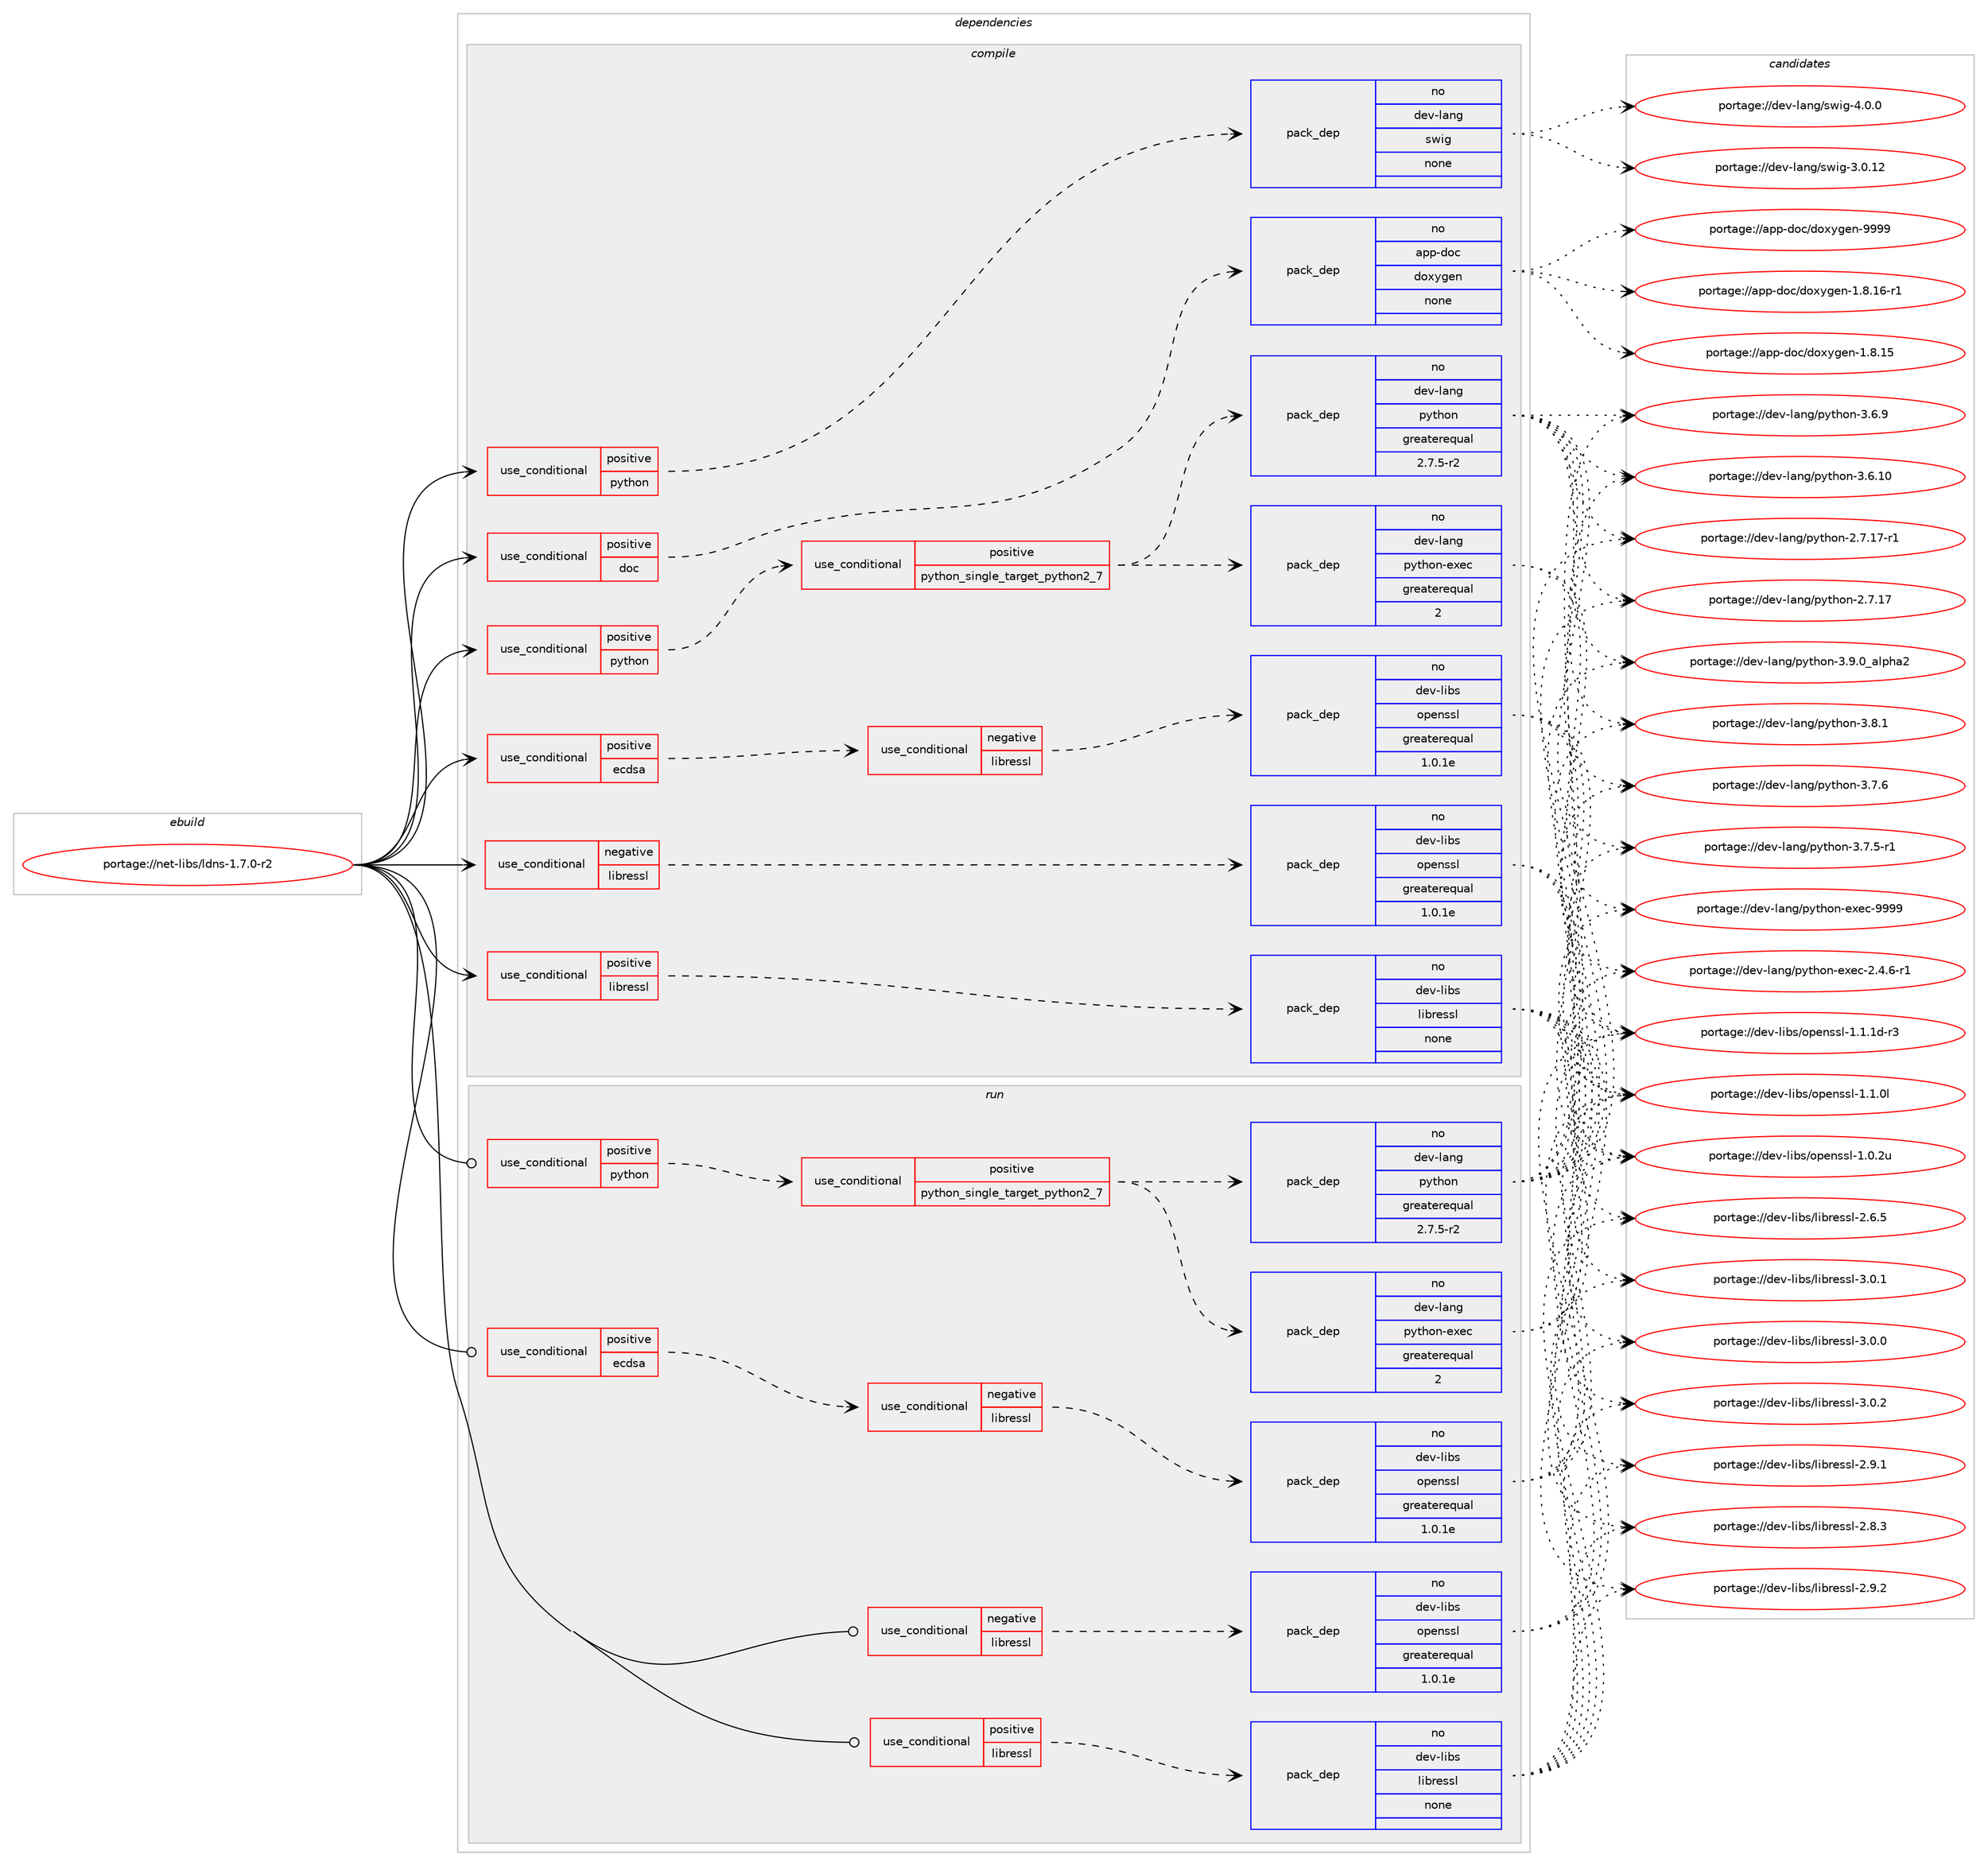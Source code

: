 digraph prolog {

# *************
# Graph options
# *************

newrank=true;
concentrate=true;
compound=true;
graph [rankdir=LR,fontname=Helvetica,fontsize=10,ranksep=1.5];#, ranksep=2.5, nodesep=0.2];
edge  [arrowhead=vee];
node  [fontname=Helvetica,fontsize=10];

# **********
# The ebuild
# **********

subgraph cluster_leftcol {
color=gray;
rank=same;
label=<<i>ebuild</i>>;
id [label="portage://net-libs/ldns-1.7.0-r2", color=red, width=4, href="../net-libs/ldns-1.7.0-r2.svg"];
}

# ****************
# The dependencies
# ****************

subgraph cluster_midcol {
color=gray;
label=<<i>dependencies</i>>;
subgraph cluster_compile {
fillcolor="#eeeeee";
style=filled;
label=<<i>compile</i>>;
subgraph cond29668 {
dependency137765 [label=<<TABLE BORDER="0" CELLBORDER="1" CELLSPACING="0" CELLPADDING="4"><TR><TD ROWSPAN="3" CELLPADDING="10">use_conditional</TD></TR><TR><TD>negative</TD></TR><TR><TD>libressl</TD></TR></TABLE>>, shape=none, color=red];
subgraph pack105809 {
dependency137766 [label=<<TABLE BORDER="0" CELLBORDER="1" CELLSPACING="0" CELLPADDING="4" WIDTH="220"><TR><TD ROWSPAN="6" CELLPADDING="30">pack_dep</TD></TR><TR><TD WIDTH="110">no</TD></TR><TR><TD>dev-libs</TD></TR><TR><TD>openssl</TD></TR><TR><TD>greaterequal</TD></TR><TR><TD>1.0.1e</TD></TR></TABLE>>, shape=none, color=blue];
}
dependency137765:e -> dependency137766:w [weight=20,style="dashed",arrowhead="vee"];
}
id:e -> dependency137765:w [weight=20,style="solid",arrowhead="vee"];
subgraph cond29669 {
dependency137767 [label=<<TABLE BORDER="0" CELLBORDER="1" CELLSPACING="0" CELLPADDING="4"><TR><TD ROWSPAN="3" CELLPADDING="10">use_conditional</TD></TR><TR><TD>positive</TD></TR><TR><TD>doc</TD></TR></TABLE>>, shape=none, color=red];
subgraph pack105810 {
dependency137768 [label=<<TABLE BORDER="0" CELLBORDER="1" CELLSPACING="0" CELLPADDING="4" WIDTH="220"><TR><TD ROWSPAN="6" CELLPADDING="30">pack_dep</TD></TR><TR><TD WIDTH="110">no</TD></TR><TR><TD>app-doc</TD></TR><TR><TD>doxygen</TD></TR><TR><TD>none</TD></TR><TR><TD></TD></TR></TABLE>>, shape=none, color=blue];
}
dependency137767:e -> dependency137768:w [weight=20,style="dashed",arrowhead="vee"];
}
id:e -> dependency137767:w [weight=20,style="solid",arrowhead="vee"];
subgraph cond29670 {
dependency137769 [label=<<TABLE BORDER="0" CELLBORDER="1" CELLSPACING="0" CELLPADDING="4"><TR><TD ROWSPAN="3" CELLPADDING="10">use_conditional</TD></TR><TR><TD>positive</TD></TR><TR><TD>ecdsa</TD></TR></TABLE>>, shape=none, color=red];
subgraph cond29671 {
dependency137770 [label=<<TABLE BORDER="0" CELLBORDER="1" CELLSPACING="0" CELLPADDING="4"><TR><TD ROWSPAN="3" CELLPADDING="10">use_conditional</TD></TR><TR><TD>negative</TD></TR><TR><TD>libressl</TD></TR></TABLE>>, shape=none, color=red];
subgraph pack105811 {
dependency137771 [label=<<TABLE BORDER="0" CELLBORDER="1" CELLSPACING="0" CELLPADDING="4" WIDTH="220"><TR><TD ROWSPAN="6" CELLPADDING="30">pack_dep</TD></TR><TR><TD WIDTH="110">no</TD></TR><TR><TD>dev-libs</TD></TR><TR><TD>openssl</TD></TR><TR><TD>greaterequal</TD></TR><TR><TD>1.0.1e</TD></TR></TABLE>>, shape=none, color=blue];
}
dependency137770:e -> dependency137771:w [weight=20,style="dashed",arrowhead="vee"];
}
dependency137769:e -> dependency137770:w [weight=20,style="dashed",arrowhead="vee"];
}
id:e -> dependency137769:w [weight=20,style="solid",arrowhead="vee"];
subgraph cond29672 {
dependency137772 [label=<<TABLE BORDER="0" CELLBORDER="1" CELLSPACING="0" CELLPADDING="4"><TR><TD ROWSPAN="3" CELLPADDING="10">use_conditional</TD></TR><TR><TD>positive</TD></TR><TR><TD>libressl</TD></TR></TABLE>>, shape=none, color=red];
subgraph pack105812 {
dependency137773 [label=<<TABLE BORDER="0" CELLBORDER="1" CELLSPACING="0" CELLPADDING="4" WIDTH="220"><TR><TD ROWSPAN="6" CELLPADDING="30">pack_dep</TD></TR><TR><TD WIDTH="110">no</TD></TR><TR><TD>dev-libs</TD></TR><TR><TD>libressl</TD></TR><TR><TD>none</TD></TR><TR><TD></TD></TR></TABLE>>, shape=none, color=blue];
}
dependency137772:e -> dependency137773:w [weight=20,style="dashed",arrowhead="vee"];
}
id:e -> dependency137772:w [weight=20,style="solid",arrowhead="vee"];
subgraph cond29673 {
dependency137774 [label=<<TABLE BORDER="0" CELLBORDER="1" CELLSPACING="0" CELLPADDING="4"><TR><TD ROWSPAN="3" CELLPADDING="10">use_conditional</TD></TR><TR><TD>positive</TD></TR><TR><TD>python</TD></TR></TABLE>>, shape=none, color=red];
subgraph cond29674 {
dependency137775 [label=<<TABLE BORDER="0" CELLBORDER="1" CELLSPACING="0" CELLPADDING="4"><TR><TD ROWSPAN="3" CELLPADDING="10">use_conditional</TD></TR><TR><TD>positive</TD></TR><TR><TD>python_single_target_python2_7</TD></TR></TABLE>>, shape=none, color=red];
subgraph pack105813 {
dependency137776 [label=<<TABLE BORDER="0" CELLBORDER="1" CELLSPACING="0" CELLPADDING="4" WIDTH="220"><TR><TD ROWSPAN="6" CELLPADDING="30">pack_dep</TD></TR><TR><TD WIDTH="110">no</TD></TR><TR><TD>dev-lang</TD></TR><TR><TD>python</TD></TR><TR><TD>greaterequal</TD></TR><TR><TD>2.7.5-r2</TD></TR></TABLE>>, shape=none, color=blue];
}
dependency137775:e -> dependency137776:w [weight=20,style="dashed",arrowhead="vee"];
subgraph pack105814 {
dependency137777 [label=<<TABLE BORDER="0" CELLBORDER="1" CELLSPACING="0" CELLPADDING="4" WIDTH="220"><TR><TD ROWSPAN="6" CELLPADDING="30">pack_dep</TD></TR><TR><TD WIDTH="110">no</TD></TR><TR><TD>dev-lang</TD></TR><TR><TD>python-exec</TD></TR><TR><TD>greaterequal</TD></TR><TR><TD>2</TD></TR></TABLE>>, shape=none, color=blue];
}
dependency137775:e -> dependency137777:w [weight=20,style="dashed",arrowhead="vee"];
}
dependency137774:e -> dependency137775:w [weight=20,style="dashed",arrowhead="vee"];
}
id:e -> dependency137774:w [weight=20,style="solid",arrowhead="vee"];
subgraph cond29675 {
dependency137778 [label=<<TABLE BORDER="0" CELLBORDER="1" CELLSPACING="0" CELLPADDING="4"><TR><TD ROWSPAN="3" CELLPADDING="10">use_conditional</TD></TR><TR><TD>positive</TD></TR><TR><TD>python</TD></TR></TABLE>>, shape=none, color=red];
subgraph pack105815 {
dependency137779 [label=<<TABLE BORDER="0" CELLBORDER="1" CELLSPACING="0" CELLPADDING="4" WIDTH="220"><TR><TD ROWSPAN="6" CELLPADDING="30">pack_dep</TD></TR><TR><TD WIDTH="110">no</TD></TR><TR><TD>dev-lang</TD></TR><TR><TD>swig</TD></TR><TR><TD>none</TD></TR><TR><TD></TD></TR></TABLE>>, shape=none, color=blue];
}
dependency137778:e -> dependency137779:w [weight=20,style="dashed",arrowhead="vee"];
}
id:e -> dependency137778:w [weight=20,style="solid",arrowhead="vee"];
}
subgraph cluster_compileandrun {
fillcolor="#eeeeee";
style=filled;
label=<<i>compile and run</i>>;
}
subgraph cluster_run {
fillcolor="#eeeeee";
style=filled;
label=<<i>run</i>>;
subgraph cond29676 {
dependency137780 [label=<<TABLE BORDER="0" CELLBORDER="1" CELLSPACING="0" CELLPADDING="4"><TR><TD ROWSPAN="3" CELLPADDING="10">use_conditional</TD></TR><TR><TD>negative</TD></TR><TR><TD>libressl</TD></TR></TABLE>>, shape=none, color=red];
subgraph pack105816 {
dependency137781 [label=<<TABLE BORDER="0" CELLBORDER="1" CELLSPACING="0" CELLPADDING="4" WIDTH="220"><TR><TD ROWSPAN="6" CELLPADDING="30">pack_dep</TD></TR><TR><TD WIDTH="110">no</TD></TR><TR><TD>dev-libs</TD></TR><TR><TD>openssl</TD></TR><TR><TD>greaterequal</TD></TR><TR><TD>1.0.1e</TD></TR></TABLE>>, shape=none, color=blue];
}
dependency137780:e -> dependency137781:w [weight=20,style="dashed",arrowhead="vee"];
}
id:e -> dependency137780:w [weight=20,style="solid",arrowhead="odot"];
subgraph cond29677 {
dependency137782 [label=<<TABLE BORDER="0" CELLBORDER="1" CELLSPACING="0" CELLPADDING="4"><TR><TD ROWSPAN="3" CELLPADDING="10">use_conditional</TD></TR><TR><TD>positive</TD></TR><TR><TD>ecdsa</TD></TR></TABLE>>, shape=none, color=red];
subgraph cond29678 {
dependency137783 [label=<<TABLE BORDER="0" CELLBORDER="1" CELLSPACING="0" CELLPADDING="4"><TR><TD ROWSPAN="3" CELLPADDING="10">use_conditional</TD></TR><TR><TD>negative</TD></TR><TR><TD>libressl</TD></TR></TABLE>>, shape=none, color=red];
subgraph pack105817 {
dependency137784 [label=<<TABLE BORDER="0" CELLBORDER="1" CELLSPACING="0" CELLPADDING="4" WIDTH="220"><TR><TD ROWSPAN="6" CELLPADDING="30">pack_dep</TD></TR><TR><TD WIDTH="110">no</TD></TR><TR><TD>dev-libs</TD></TR><TR><TD>openssl</TD></TR><TR><TD>greaterequal</TD></TR><TR><TD>1.0.1e</TD></TR></TABLE>>, shape=none, color=blue];
}
dependency137783:e -> dependency137784:w [weight=20,style="dashed",arrowhead="vee"];
}
dependency137782:e -> dependency137783:w [weight=20,style="dashed",arrowhead="vee"];
}
id:e -> dependency137782:w [weight=20,style="solid",arrowhead="odot"];
subgraph cond29679 {
dependency137785 [label=<<TABLE BORDER="0" CELLBORDER="1" CELLSPACING="0" CELLPADDING="4"><TR><TD ROWSPAN="3" CELLPADDING="10">use_conditional</TD></TR><TR><TD>positive</TD></TR><TR><TD>libressl</TD></TR></TABLE>>, shape=none, color=red];
subgraph pack105818 {
dependency137786 [label=<<TABLE BORDER="0" CELLBORDER="1" CELLSPACING="0" CELLPADDING="4" WIDTH="220"><TR><TD ROWSPAN="6" CELLPADDING="30">pack_dep</TD></TR><TR><TD WIDTH="110">no</TD></TR><TR><TD>dev-libs</TD></TR><TR><TD>libressl</TD></TR><TR><TD>none</TD></TR><TR><TD></TD></TR></TABLE>>, shape=none, color=blue];
}
dependency137785:e -> dependency137786:w [weight=20,style="dashed",arrowhead="vee"];
}
id:e -> dependency137785:w [weight=20,style="solid",arrowhead="odot"];
subgraph cond29680 {
dependency137787 [label=<<TABLE BORDER="0" CELLBORDER="1" CELLSPACING="0" CELLPADDING="4"><TR><TD ROWSPAN="3" CELLPADDING="10">use_conditional</TD></TR><TR><TD>positive</TD></TR><TR><TD>python</TD></TR></TABLE>>, shape=none, color=red];
subgraph cond29681 {
dependency137788 [label=<<TABLE BORDER="0" CELLBORDER="1" CELLSPACING="0" CELLPADDING="4"><TR><TD ROWSPAN="3" CELLPADDING="10">use_conditional</TD></TR><TR><TD>positive</TD></TR><TR><TD>python_single_target_python2_7</TD></TR></TABLE>>, shape=none, color=red];
subgraph pack105819 {
dependency137789 [label=<<TABLE BORDER="0" CELLBORDER="1" CELLSPACING="0" CELLPADDING="4" WIDTH="220"><TR><TD ROWSPAN="6" CELLPADDING="30">pack_dep</TD></TR><TR><TD WIDTH="110">no</TD></TR><TR><TD>dev-lang</TD></TR><TR><TD>python</TD></TR><TR><TD>greaterequal</TD></TR><TR><TD>2.7.5-r2</TD></TR></TABLE>>, shape=none, color=blue];
}
dependency137788:e -> dependency137789:w [weight=20,style="dashed",arrowhead="vee"];
subgraph pack105820 {
dependency137790 [label=<<TABLE BORDER="0" CELLBORDER="1" CELLSPACING="0" CELLPADDING="4" WIDTH="220"><TR><TD ROWSPAN="6" CELLPADDING="30">pack_dep</TD></TR><TR><TD WIDTH="110">no</TD></TR><TR><TD>dev-lang</TD></TR><TR><TD>python-exec</TD></TR><TR><TD>greaterequal</TD></TR><TR><TD>2</TD></TR></TABLE>>, shape=none, color=blue];
}
dependency137788:e -> dependency137790:w [weight=20,style="dashed",arrowhead="vee"];
}
dependency137787:e -> dependency137788:w [weight=20,style="dashed",arrowhead="vee"];
}
id:e -> dependency137787:w [weight=20,style="solid",arrowhead="odot"];
}
}

# **************
# The candidates
# **************

subgraph cluster_choices {
rank=same;
color=gray;
label=<<i>candidates</i>>;

subgraph choice105809 {
color=black;
nodesep=1;
choice1001011184510810598115471111121011101151151084549464946491004511451 [label="portage://dev-libs/openssl-1.1.1d-r3", color=red, width=4,href="../dev-libs/openssl-1.1.1d-r3.svg"];
choice100101118451081059811547111112101110115115108454946494648108 [label="portage://dev-libs/openssl-1.1.0l", color=red, width=4,href="../dev-libs/openssl-1.1.0l.svg"];
choice100101118451081059811547111112101110115115108454946484650117 [label="portage://dev-libs/openssl-1.0.2u", color=red, width=4,href="../dev-libs/openssl-1.0.2u.svg"];
dependency137766:e -> choice1001011184510810598115471111121011101151151084549464946491004511451:w [style=dotted,weight="100"];
dependency137766:e -> choice100101118451081059811547111112101110115115108454946494648108:w [style=dotted,weight="100"];
dependency137766:e -> choice100101118451081059811547111112101110115115108454946484650117:w [style=dotted,weight="100"];
}
subgraph choice105810 {
color=black;
nodesep=1;
choice971121124510011199471001111201211031011104557575757 [label="portage://app-doc/doxygen-9999", color=red, width=4,href="../app-doc/doxygen-9999.svg"];
choice97112112451001119947100111120121103101110454946564649544511449 [label="portage://app-doc/doxygen-1.8.16-r1", color=red, width=4,href="../app-doc/doxygen-1.8.16-r1.svg"];
choice9711211245100111994710011112012110310111045494656464953 [label="portage://app-doc/doxygen-1.8.15", color=red, width=4,href="../app-doc/doxygen-1.8.15.svg"];
dependency137768:e -> choice971121124510011199471001111201211031011104557575757:w [style=dotted,weight="100"];
dependency137768:e -> choice97112112451001119947100111120121103101110454946564649544511449:w [style=dotted,weight="100"];
dependency137768:e -> choice9711211245100111994710011112012110310111045494656464953:w [style=dotted,weight="100"];
}
subgraph choice105811 {
color=black;
nodesep=1;
choice1001011184510810598115471111121011101151151084549464946491004511451 [label="portage://dev-libs/openssl-1.1.1d-r3", color=red, width=4,href="../dev-libs/openssl-1.1.1d-r3.svg"];
choice100101118451081059811547111112101110115115108454946494648108 [label="portage://dev-libs/openssl-1.1.0l", color=red, width=4,href="../dev-libs/openssl-1.1.0l.svg"];
choice100101118451081059811547111112101110115115108454946484650117 [label="portage://dev-libs/openssl-1.0.2u", color=red, width=4,href="../dev-libs/openssl-1.0.2u.svg"];
dependency137771:e -> choice1001011184510810598115471111121011101151151084549464946491004511451:w [style=dotted,weight="100"];
dependency137771:e -> choice100101118451081059811547111112101110115115108454946494648108:w [style=dotted,weight="100"];
dependency137771:e -> choice100101118451081059811547111112101110115115108454946484650117:w [style=dotted,weight="100"];
}
subgraph choice105812 {
color=black;
nodesep=1;
choice10010111845108105981154710810598114101115115108455146484650 [label="portage://dev-libs/libressl-3.0.2", color=red, width=4,href="../dev-libs/libressl-3.0.2.svg"];
choice10010111845108105981154710810598114101115115108455146484649 [label="portage://dev-libs/libressl-3.0.1", color=red, width=4,href="../dev-libs/libressl-3.0.1.svg"];
choice10010111845108105981154710810598114101115115108455146484648 [label="portage://dev-libs/libressl-3.0.0", color=red, width=4,href="../dev-libs/libressl-3.0.0.svg"];
choice10010111845108105981154710810598114101115115108455046574650 [label="portage://dev-libs/libressl-2.9.2", color=red, width=4,href="../dev-libs/libressl-2.9.2.svg"];
choice10010111845108105981154710810598114101115115108455046574649 [label="portage://dev-libs/libressl-2.9.1", color=red, width=4,href="../dev-libs/libressl-2.9.1.svg"];
choice10010111845108105981154710810598114101115115108455046564651 [label="portage://dev-libs/libressl-2.8.3", color=red, width=4,href="../dev-libs/libressl-2.8.3.svg"];
choice10010111845108105981154710810598114101115115108455046544653 [label="portage://dev-libs/libressl-2.6.5", color=red, width=4,href="../dev-libs/libressl-2.6.5.svg"];
dependency137773:e -> choice10010111845108105981154710810598114101115115108455146484650:w [style=dotted,weight="100"];
dependency137773:e -> choice10010111845108105981154710810598114101115115108455146484649:w [style=dotted,weight="100"];
dependency137773:e -> choice10010111845108105981154710810598114101115115108455146484648:w [style=dotted,weight="100"];
dependency137773:e -> choice10010111845108105981154710810598114101115115108455046574650:w [style=dotted,weight="100"];
dependency137773:e -> choice10010111845108105981154710810598114101115115108455046574649:w [style=dotted,weight="100"];
dependency137773:e -> choice10010111845108105981154710810598114101115115108455046564651:w [style=dotted,weight="100"];
dependency137773:e -> choice10010111845108105981154710810598114101115115108455046544653:w [style=dotted,weight="100"];
}
subgraph choice105813 {
color=black;
nodesep=1;
choice10010111845108971101034711212111610411111045514657464895971081121049750 [label="portage://dev-lang/python-3.9.0_alpha2", color=red, width=4,href="../dev-lang/python-3.9.0_alpha2.svg"];
choice100101118451089711010347112121116104111110455146564649 [label="portage://dev-lang/python-3.8.1", color=red, width=4,href="../dev-lang/python-3.8.1.svg"];
choice100101118451089711010347112121116104111110455146554654 [label="portage://dev-lang/python-3.7.6", color=red, width=4,href="../dev-lang/python-3.7.6.svg"];
choice1001011184510897110103471121211161041111104551465546534511449 [label="portage://dev-lang/python-3.7.5-r1", color=red, width=4,href="../dev-lang/python-3.7.5-r1.svg"];
choice100101118451089711010347112121116104111110455146544657 [label="portage://dev-lang/python-3.6.9", color=red, width=4,href="../dev-lang/python-3.6.9.svg"];
choice10010111845108971101034711212111610411111045514654464948 [label="portage://dev-lang/python-3.6.10", color=red, width=4,href="../dev-lang/python-3.6.10.svg"];
choice100101118451089711010347112121116104111110455046554649554511449 [label="portage://dev-lang/python-2.7.17-r1", color=red, width=4,href="../dev-lang/python-2.7.17-r1.svg"];
choice10010111845108971101034711212111610411111045504655464955 [label="portage://dev-lang/python-2.7.17", color=red, width=4,href="../dev-lang/python-2.7.17.svg"];
dependency137776:e -> choice10010111845108971101034711212111610411111045514657464895971081121049750:w [style=dotted,weight="100"];
dependency137776:e -> choice100101118451089711010347112121116104111110455146564649:w [style=dotted,weight="100"];
dependency137776:e -> choice100101118451089711010347112121116104111110455146554654:w [style=dotted,weight="100"];
dependency137776:e -> choice1001011184510897110103471121211161041111104551465546534511449:w [style=dotted,weight="100"];
dependency137776:e -> choice100101118451089711010347112121116104111110455146544657:w [style=dotted,weight="100"];
dependency137776:e -> choice10010111845108971101034711212111610411111045514654464948:w [style=dotted,weight="100"];
dependency137776:e -> choice100101118451089711010347112121116104111110455046554649554511449:w [style=dotted,weight="100"];
dependency137776:e -> choice10010111845108971101034711212111610411111045504655464955:w [style=dotted,weight="100"];
}
subgraph choice105814 {
color=black;
nodesep=1;
choice10010111845108971101034711212111610411111045101120101994557575757 [label="portage://dev-lang/python-exec-9999", color=red, width=4,href="../dev-lang/python-exec-9999.svg"];
choice10010111845108971101034711212111610411111045101120101994550465246544511449 [label="portage://dev-lang/python-exec-2.4.6-r1", color=red, width=4,href="../dev-lang/python-exec-2.4.6-r1.svg"];
dependency137777:e -> choice10010111845108971101034711212111610411111045101120101994557575757:w [style=dotted,weight="100"];
dependency137777:e -> choice10010111845108971101034711212111610411111045101120101994550465246544511449:w [style=dotted,weight="100"];
}
subgraph choice105815 {
color=black;
nodesep=1;
choice100101118451089711010347115119105103455246484648 [label="portage://dev-lang/swig-4.0.0", color=red, width=4,href="../dev-lang/swig-4.0.0.svg"];
choice10010111845108971101034711511910510345514648464950 [label="portage://dev-lang/swig-3.0.12", color=red, width=4,href="../dev-lang/swig-3.0.12.svg"];
dependency137779:e -> choice100101118451089711010347115119105103455246484648:w [style=dotted,weight="100"];
dependency137779:e -> choice10010111845108971101034711511910510345514648464950:w [style=dotted,weight="100"];
}
subgraph choice105816 {
color=black;
nodesep=1;
choice1001011184510810598115471111121011101151151084549464946491004511451 [label="portage://dev-libs/openssl-1.1.1d-r3", color=red, width=4,href="../dev-libs/openssl-1.1.1d-r3.svg"];
choice100101118451081059811547111112101110115115108454946494648108 [label="portage://dev-libs/openssl-1.1.0l", color=red, width=4,href="../dev-libs/openssl-1.1.0l.svg"];
choice100101118451081059811547111112101110115115108454946484650117 [label="portage://dev-libs/openssl-1.0.2u", color=red, width=4,href="../dev-libs/openssl-1.0.2u.svg"];
dependency137781:e -> choice1001011184510810598115471111121011101151151084549464946491004511451:w [style=dotted,weight="100"];
dependency137781:e -> choice100101118451081059811547111112101110115115108454946494648108:w [style=dotted,weight="100"];
dependency137781:e -> choice100101118451081059811547111112101110115115108454946484650117:w [style=dotted,weight="100"];
}
subgraph choice105817 {
color=black;
nodesep=1;
choice1001011184510810598115471111121011101151151084549464946491004511451 [label="portage://dev-libs/openssl-1.1.1d-r3", color=red, width=4,href="../dev-libs/openssl-1.1.1d-r3.svg"];
choice100101118451081059811547111112101110115115108454946494648108 [label="portage://dev-libs/openssl-1.1.0l", color=red, width=4,href="../dev-libs/openssl-1.1.0l.svg"];
choice100101118451081059811547111112101110115115108454946484650117 [label="portage://dev-libs/openssl-1.0.2u", color=red, width=4,href="../dev-libs/openssl-1.0.2u.svg"];
dependency137784:e -> choice1001011184510810598115471111121011101151151084549464946491004511451:w [style=dotted,weight="100"];
dependency137784:e -> choice100101118451081059811547111112101110115115108454946494648108:w [style=dotted,weight="100"];
dependency137784:e -> choice100101118451081059811547111112101110115115108454946484650117:w [style=dotted,weight="100"];
}
subgraph choice105818 {
color=black;
nodesep=1;
choice10010111845108105981154710810598114101115115108455146484650 [label="portage://dev-libs/libressl-3.0.2", color=red, width=4,href="../dev-libs/libressl-3.0.2.svg"];
choice10010111845108105981154710810598114101115115108455146484649 [label="portage://dev-libs/libressl-3.0.1", color=red, width=4,href="../dev-libs/libressl-3.0.1.svg"];
choice10010111845108105981154710810598114101115115108455146484648 [label="portage://dev-libs/libressl-3.0.0", color=red, width=4,href="../dev-libs/libressl-3.0.0.svg"];
choice10010111845108105981154710810598114101115115108455046574650 [label="portage://dev-libs/libressl-2.9.2", color=red, width=4,href="../dev-libs/libressl-2.9.2.svg"];
choice10010111845108105981154710810598114101115115108455046574649 [label="portage://dev-libs/libressl-2.9.1", color=red, width=4,href="../dev-libs/libressl-2.9.1.svg"];
choice10010111845108105981154710810598114101115115108455046564651 [label="portage://dev-libs/libressl-2.8.3", color=red, width=4,href="../dev-libs/libressl-2.8.3.svg"];
choice10010111845108105981154710810598114101115115108455046544653 [label="portage://dev-libs/libressl-2.6.5", color=red, width=4,href="../dev-libs/libressl-2.6.5.svg"];
dependency137786:e -> choice10010111845108105981154710810598114101115115108455146484650:w [style=dotted,weight="100"];
dependency137786:e -> choice10010111845108105981154710810598114101115115108455146484649:w [style=dotted,weight="100"];
dependency137786:e -> choice10010111845108105981154710810598114101115115108455146484648:w [style=dotted,weight="100"];
dependency137786:e -> choice10010111845108105981154710810598114101115115108455046574650:w [style=dotted,weight="100"];
dependency137786:e -> choice10010111845108105981154710810598114101115115108455046574649:w [style=dotted,weight="100"];
dependency137786:e -> choice10010111845108105981154710810598114101115115108455046564651:w [style=dotted,weight="100"];
dependency137786:e -> choice10010111845108105981154710810598114101115115108455046544653:w [style=dotted,weight="100"];
}
subgraph choice105819 {
color=black;
nodesep=1;
choice10010111845108971101034711212111610411111045514657464895971081121049750 [label="portage://dev-lang/python-3.9.0_alpha2", color=red, width=4,href="../dev-lang/python-3.9.0_alpha2.svg"];
choice100101118451089711010347112121116104111110455146564649 [label="portage://dev-lang/python-3.8.1", color=red, width=4,href="../dev-lang/python-3.8.1.svg"];
choice100101118451089711010347112121116104111110455146554654 [label="portage://dev-lang/python-3.7.6", color=red, width=4,href="../dev-lang/python-3.7.6.svg"];
choice1001011184510897110103471121211161041111104551465546534511449 [label="portage://dev-lang/python-3.7.5-r1", color=red, width=4,href="../dev-lang/python-3.7.5-r1.svg"];
choice100101118451089711010347112121116104111110455146544657 [label="portage://dev-lang/python-3.6.9", color=red, width=4,href="../dev-lang/python-3.6.9.svg"];
choice10010111845108971101034711212111610411111045514654464948 [label="portage://dev-lang/python-3.6.10", color=red, width=4,href="../dev-lang/python-3.6.10.svg"];
choice100101118451089711010347112121116104111110455046554649554511449 [label="portage://dev-lang/python-2.7.17-r1", color=red, width=4,href="../dev-lang/python-2.7.17-r1.svg"];
choice10010111845108971101034711212111610411111045504655464955 [label="portage://dev-lang/python-2.7.17", color=red, width=4,href="../dev-lang/python-2.7.17.svg"];
dependency137789:e -> choice10010111845108971101034711212111610411111045514657464895971081121049750:w [style=dotted,weight="100"];
dependency137789:e -> choice100101118451089711010347112121116104111110455146564649:w [style=dotted,weight="100"];
dependency137789:e -> choice100101118451089711010347112121116104111110455146554654:w [style=dotted,weight="100"];
dependency137789:e -> choice1001011184510897110103471121211161041111104551465546534511449:w [style=dotted,weight="100"];
dependency137789:e -> choice100101118451089711010347112121116104111110455146544657:w [style=dotted,weight="100"];
dependency137789:e -> choice10010111845108971101034711212111610411111045514654464948:w [style=dotted,weight="100"];
dependency137789:e -> choice100101118451089711010347112121116104111110455046554649554511449:w [style=dotted,weight="100"];
dependency137789:e -> choice10010111845108971101034711212111610411111045504655464955:w [style=dotted,weight="100"];
}
subgraph choice105820 {
color=black;
nodesep=1;
choice10010111845108971101034711212111610411111045101120101994557575757 [label="portage://dev-lang/python-exec-9999", color=red, width=4,href="../dev-lang/python-exec-9999.svg"];
choice10010111845108971101034711212111610411111045101120101994550465246544511449 [label="portage://dev-lang/python-exec-2.4.6-r1", color=red, width=4,href="../dev-lang/python-exec-2.4.6-r1.svg"];
dependency137790:e -> choice10010111845108971101034711212111610411111045101120101994557575757:w [style=dotted,weight="100"];
dependency137790:e -> choice10010111845108971101034711212111610411111045101120101994550465246544511449:w [style=dotted,weight="100"];
}
}

}
